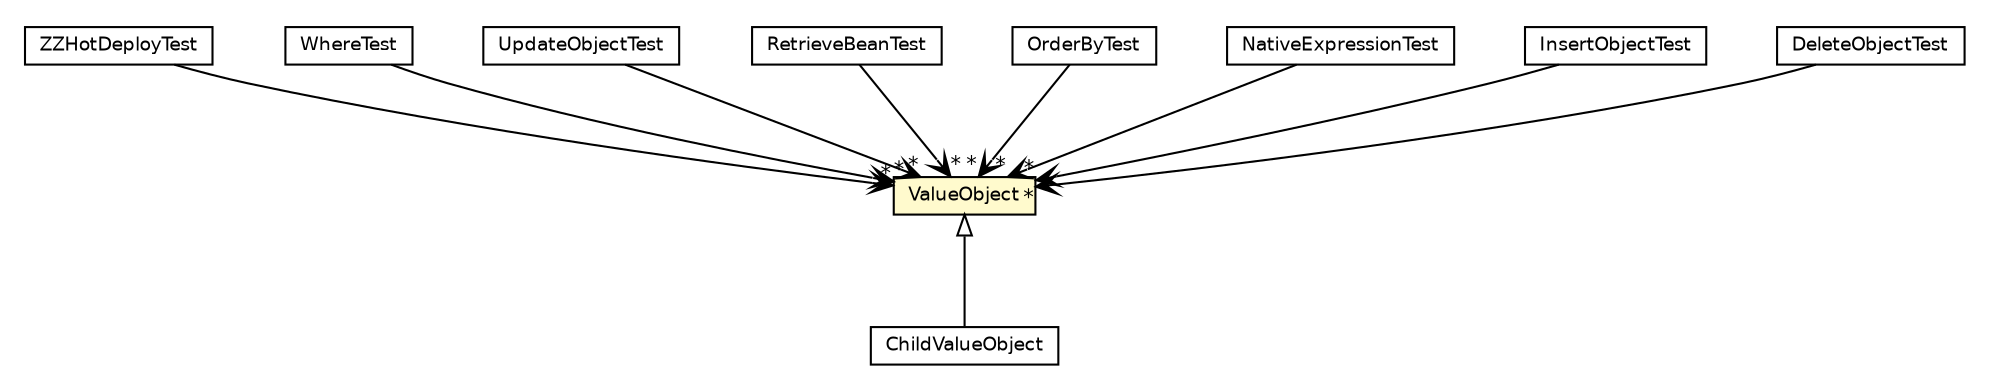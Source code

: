 #!/usr/local/bin/dot
#
# Class diagram 
# Generated by UmlGraph version 4.6 (http://www.spinellis.gr/sw/umlgraph)
#

digraph G {
	edge [fontname="Helvetica",fontsize=10,labelfontname="Helvetica",labelfontsize=10];
	node [fontname="Helvetica",fontsize=10,shape=plaintext];
	// org.synchronoss.cpo.cassandra.ZZHotDeployTest
	c2345 [label=<<table border="0" cellborder="1" cellspacing="0" cellpadding="2" port="p" href="./ZZHotDeployTest.html">
		<tr><td><table border="0" cellspacing="0" cellpadding="1">
			<tr><td> ZZHotDeployTest </td></tr>
		</table></td></tr>
		</table>>, fontname="Helvetica", fontcolor="black", fontsize=9.0];
	// org.synchronoss.cpo.cassandra.WhereTest
	c2347 [label=<<table border="0" cellborder="1" cellspacing="0" cellpadding="2" port="p" href="./WhereTest.html">
		<tr><td><table border="0" cellspacing="0" cellpadding="1">
			<tr><td> WhereTest </td></tr>
		</table></td></tr>
		</table>>, fontname="Helvetica", fontcolor="black", fontsize=9.0];
	// org.synchronoss.cpo.cassandra.ValueObject
	c2348 [label=<<table border="0" cellborder="1" cellspacing="0" cellpadding="2" port="p" bgcolor="lemonChiffon" href="./ValueObject.html">
		<tr><td><table border="0" cellspacing="0" cellpadding="1">
			<tr><td> ValueObject </td></tr>
		</table></td></tr>
		</table>>, fontname="Helvetica", fontcolor="black", fontsize=9.0];
	// org.synchronoss.cpo.cassandra.UpdateObjectTest
	c2349 [label=<<table border="0" cellborder="1" cellspacing="0" cellpadding="2" port="p" href="./UpdateObjectTest.html">
		<tr><td><table border="0" cellspacing="0" cellpadding="1">
			<tr><td> UpdateObjectTest </td></tr>
		</table></td></tr>
		</table>>, fontname="Helvetica", fontcolor="black", fontsize=9.0];
	// org.synchronoss.cpo.cassandra.RetrieveBeanTest
	c2350 [label=<<table border="0" cellborder="1" cellspacing="0" cellpadding="2" port="p" href="./RetrieveBeanTest.html">
		<tr><td><table border="0" cellspacing="0" cellpadding="1">
			<tr><td> RetrieveBeanTest </td></tr>
		</table></td></tr>
		</table>>, fontname="Helvetica", fontcolor="black", fontsize=9.0];
	// org.synchronoss.cpo.cassandra.OrderByTest
	c2351 [label=<<table border="0" cellborder="1" cellspacing="0" cellpadding="2" port="p" href="./OrderByTest.html">
		<tr><td><table border="0" cellspacing="0" cellpadding="1">
			<tr><td> OrderByTest </td></tr>
		</table></td></tr>
		</table>>, fontname="Helvetica", fontcolor="black", fontsize=9.0];
	// org.synchronoss.cpo.cassandra.NativeExpressionTest
	c2352 [label=<<table border="0" cellborder="1" cellspacing="0" cellpadding="2" port="p" href="./NativeExpressionTest.html">
		<tr><td><table border="0" cellspacing="0" cellpadding="1">
			<tr><td> NativeExpressionTest </td></tr>
		</table></td></tr>
		</table>>, fontname="Helvetica", fontcolor="black", fontsize=9.0];
	// org.synchronoss.cpo.cassandra.InsertObjectTest
	c2354 [label=<<table border="0" cellborder="1" cellspacing="0" cellpadding="2" port="p" href="./InsertObjectTest.html">
		<tr><td><table border="0" cellspacing="0" cellpadding="1">
			<tr><td> InsertObjectTest </td></tr>
		</table></td></tr>
		</table>>, fontname="Helvetica", fontcolor="black", fontsize=9.0];
	// org.synchronoss.cpo.cassandra.DeleteObjectTest
	c2358 [label=<<table border="0" cellborder="1" cellspacing="0" cellpadding="2" port="p" href="./DeleteObjectTest.html">
		<tr><td><table border="0" cellspacing="0" cellpadding="1">
			<tr><td> DeleteObjectTest </td></tr>
		</table></td></tr>
		</table>>, fontname="Helvetica", fontcolor="black", fontsize=9.0];
	// org.synchronoss.cpo.cassandra.ChildValueObject
	c2360 [label=<<table border="0" cellborder="1" cellspacing="0" cellpadding="2" port="p" href="./ChildValueObject.html">
		<tr><td><table border="0" cellspacing="0" cellpadding="1">
			<tr><td> ChildValueObject </td></tr>
		</table></td></tr>
		</table>>, fontname="Helvetica", fontcolor="black", fontsize=9.0];
	//org.synchronoss.cpo.cassandra.ChildValueObject extends org.synchronoss.cpo.cassandra.ValueObject
	c2348:p -> c2360:p [dir=back,arrowtail=empty];
	// org.synchronoss.cpo.cassandra.ZZHotDeployTest NAVASSOC org.synchronoss.cpo.cassandra.ValueObject
	c2345:p -> c2348:p [taillabel="", label="", headlabel="*", fontname="Helvetica", fontcolor="black", fontsize=10.0, color="black", arrowhead=open];
	// org.synchronoss.cpo.cassandra.WhereTest NAVASSOC org.synchronoss.cpo.cassandra.ValueObject
	c2347:p -> c2348:p [taillabel="", label="", headlabel="*", fontname="Helvetica", fontcolor="black", fontsize=10.0, color="black", arrowhead=open];
	// org.synchronoss.cpo.cassandra.UpdateObjectTest NAVASSOC org.synchronoss.cpo.cassandra.ValueObject
	c2349:p -> c2348:p [taillabel="", label="", headlabel="*", fontname="Helvetica", fontcolor="black", fontsize=10.0, color="black", arrowhead=open];
	// org.synchronoss.cpo.cassandra.RetrieveBeanTest NAVASSOC org.synchronoss.cpo.cassandra.ValueObject
	c2350:p -> c2348:p [taillabel="", label="", headlabel="*", fontname="Helvetica", fontcolor="black", fontsize=10.0, color="black", arrowhead=open];
	// org.synchronoss.cpo.cassandra.OrderByTest NAVASSOC org.synchronoss.cpo.cassandra.ValueObject
	c2351:p -> c2348:p [taillabel="", label="", headlabel="*", fontname="Helvetica", fontcolor="black", fontsize=10.0, color="black", arrowhead=open];
	// org.synchronoss.cpo.cassandra.NativeExpressionTest NAVASSOC org.synchronoss.cpo.cassandra.ValueObject
	c2352:p -> c2348:p [taillabel="", label="", headlabel="*", fontname="Helvetica", fontcolor="black", fontsize=10.0, color="black", arrowhead=open];
	// org.synchronoss.cpo.cassandra.InsertObjectTest NAVASSOC org.synchronoss.cpo.cassandra.ValueObject
	c2354:p -> c2348:p [taillabel="", label="", headlabel="*", fontname="Helvetica", fontcolor="black", fontsize=10.0, color="black", arrowhead=open];
	// org.synchronoss.cpo.cassandra.DeleteObjectTest NAVASSOC org.synchronoss.cpo.cassandra.ValueObject
	c2358:p -> c2348:p [taillabel="", label="", headlabel="*", fontname="Helvetica", fontcolor="black", fontsize=10.0, color="black", arrowhead=open];
}


